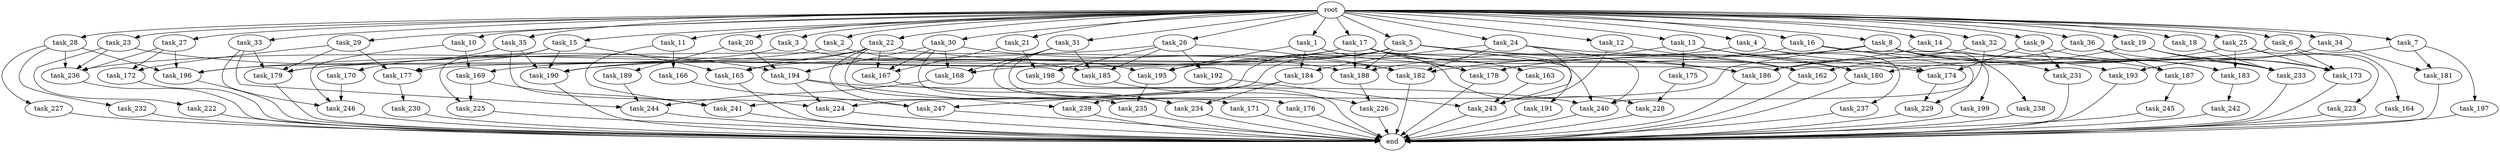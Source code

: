 digraph G {
  root [size="0.000000"];
  task_11 [size="1024.000000"];
  task_234 [size="1529008357376.000000"];
  task_239 [size="635655159808.000000"];
  task_233 [size="1589137899520.000000"];
  task_185 [size="1460288880640.000000"];
  task_2 [size="1024.000000"];
  task_182 [size="2250562863104.000000"];
  task_165 [size="1460288880640.000000"];
  task_164 [size="549755813888.000000"];
  task_23 [size="1024.000000"];
  task_35 [size="1024.000000"];
  task_162 [size="936302870528.000000"];
  task_33 [size="1024.000000"];
  task_176 [size="549755813888.000000"];
  task_231 [size="498216206336.000000"];
  task_14 [size="1024.000000"];
  task_178 [size="876173328384.000000"];
  task_3 [size="1024.000000"];
  task_236 [size="1322849927168.000000"];
  task_226 [size="1408749273088.000000"];
  task_196 [size="1675037245440.000000"];
  task_225 [size="249108103168.000000"];
  task_187 [size="523986010112.000000"];
  task_228 [size="730144440320.000000"];
  task_28 [size="1024.000000"];
  end [size="0.000000"];
  task_173 [size="1855425871872.000000"];
  task_22 [size="1024.000000"];
  task_21 [size="1024.000000"];
  task_242 [size="34359738368.000000"];
  task_5 [size="1024.000000"];
  task_167 [size="2087354105856.000000"];
  task_30 [size="1024.000000"];
  task_179 [size="1254130450432.000000"];
  task_193 [size="764504178688.000000"];
  task_224 [size="979252543488.000000"];
  task_183 [size="1357209665536.000000"];
  task_9 [size="1024.000000"];
  task_244 [size="1460288880640.000000"];
  task_168 [size="1666447310848.000000"];
  task_27 [size="1024.000000"];
  task_238 [size="420906795008.000000"];
  task_195 [size="283467841536.000000"];
  task_223 [size="858993459200.000000"];
  task_20 [size="1024.000000"];
  task_166 [size="420906795008.000000"];
  task_199 [size="420906795008.000000"];
  task_245 [size="214748364800.000000"];
  task_194 [size="1382979469312.000000"];
  task_197 [size="214748364800.000000"];
  task_247 [size="1529008357376.000000"];
  task_246 [size="1322849927168.000000"];
  task_227 [size="549755813888.000000"];
  task_230 [size="420906795008.000000"];
  task_186 [size="1967095021568.000000"];
  task_198 [size="1391569403904.000000"];
  task_163 [size="420906795008.000000"];
  task_172 [size="523986010112.000000"];
  task_175 [size="309237645312.000000"];
  task_188 [size="2087354105856.000000"];
  task_8 [size="1024.000000"];
  task_191 [size="549755813888.000000"];
  task_15 [size="1024.000000"];
  task_24 [size="1024.000000"];
  task_232 [size="549755813888.000000"];
  task_31 [size="1024.000000"];
  task_12 [size="1024.000000"];
  task_32 [size="1024.000000"];
  task_222 [size="137438953472.000000"];
  task_189 [size="549755813888.000000"];
  task_171 [size="549755813888.000000"];
  task_243 [size="1726576852992.000000"];
  task_10 [size="1024.000000"];
  task_29 [size="1024.000000"];
  task_241 [size="1005022347264.000000"];
  task_1 [size="1024.000000"];
  task_34 [size="1024.000000"];
  task_192 [size="695784701952.000000"];
  task_4 [size="1024.000000"];
  task_13 [size="1024.000000"];
  task_36 [size="1024.000000"];
  task_170 [size="214748364800.000000"];
  task_235 [size="833223655424.000000"];
  task_16 [size="1024.000000"];
  task_181 [size="429496729600.000000"];
  task_177 [size="1073741824000.000000"];
  task_18 [size="1024.000000"];
  task_26 [size="1024.000000"];
  task_180 [size="1168231104512.000000"];
  task_25 [size="1024.000000"];
  task_19 [size="1024.000000"];
  task_229 [size="523986010112.000000"];
  task_169 [size="1099511627776.000000"];
  task_184 [size="584115552256.000000"];
  task_17 [size="1024.000000"];
  task_190 [size="1262720385024.000000"];
  task_237 [size="137438953472.000000"];
  task_240 [size="1322849927168.000000"];
  task_6 [size="1024.000000"];
  task_7 [size="1024.000000"];
  task_174 [size="523986010112.000000"];

  root -> task_11 [size="1.000000"];
  root -> task_28 [size="1.000000"];
  root -> task_10 [size="1.000000"];
  root -> task_20 [size="1.000000"];
  root -> task_2 [size="1.000000"];
  root -> task_4 [size="1.000000"];
  root -> task_13 [size="1.000000"];
  root -> task_21 [size="1.000000"];
  root -> task_16 [size="1.000000"];
  root -> task_22 [size="1.000000"];
  root -> task_15 [size="1.000000"];
  root -> task_36 [size="1.000000"];
  root -> task_33 [size="1.000000"];
  root -> task_1 [size="1.000000"];
  root -> task_5 [size="1.000000"];
  root -> task_14 [size="1.000000"];
  root -> task_18 [size="1.000000"];
  root -> task_26 [size="1.000000"];
  root -> task_25 [size="1.000000"];
  root -> task_24 [size="1.000000"];
  root -> task_9 [size="1.000000"];
  root -> task_23 [size="1.000000"];
  root -> task_3 [size="1.000000"];
  root -> task_19 [size="1.000000"];
  root -> task_27 [size="1.000000"];
  root -> task_35 [size="1.000000"];
  root -> task_17 [size="1.000000"];
  root -> task_31 [size="1.000000"];
  root -> task_12 [size="1.000000"];
  root -> task_32 [size="1.000000"];
  root -> task_34 [size="1.000000"];
  root -> task_6 [size="1.000000"];
  root -> task_30 [size="1.000000"];
  root -> task_8 [size="1.000000"];
  root -> task_7 [size="1.000000"];
  root -> task_29 [size="1.000000"];
  task_11 -> task_241 [size="411041792.000000"];
  task_11 -> task_166 [size="411041792.000000"];
  task_234 -> end [size="1.000000"];
  task_239 -> end [size="1.000000"];
  task_233 -> end [size="1.000000"];
  task_185 -> task_226 [size="536870912.000000"];
  task_2 -> task_179 [size="33554432.000000"];
  task_2 -> task_195 [size="33554432.000000"];
  task_182 -> end [size="1.000000"];
  task_165 -> end [size="1.000000"];
  task_164 -> end [size="1.000000"];
  task_23 -> task_194 [size="134217728.000000"];
  task_23 -> task_236 [size="134217728.000000"];
  task_23 -> task_222 [size="134217728.000000"];
  task_35 -> task_224 [size="209715200.000000"];
  task_35 -> task_190 [size="209715200.000000"];
  task_35 -> task_170 [size="209715200.000000"];
  task_162 -> end [size="1.000000"];
  task_33 -> task_179 [size="679477248.000000"];
  task_33 -> task_244 [size="679477248.000000"];
  task_33 -> task_246 [size="679477248.000000"];
  task_176 -> end [size="1.000000"];
  task_231 -> end [size="1.000000"];
  task_14 -> task_183 [size="411041792.000000"];
  task_14 -> task_178 [size="411041792.000000"];
  task_178 -> end [size="1.000000"];
  task_3 -> task_196 [size="209715200.000000"];
  task_3 -> task_185 [size="209715200.000000"];
  task_236 -> end [size="1.000000"];
  task_226 -> end [size="1.000000"];
  task_196 -> end [size="1.000000"];
  task_225 -> end [size="1.000000"];
  task_187 -> task_245 [size="209715200.000000"];
  task_228 -> end [size="1.000000"];
  task_28 -> task_227 [size="536870912.000000"];
  task_28 -> task_196 [size="536870912.000000"];
  task_28 -> task_236 [size="536870912.000000"];
  task_28 -> task_232 [size="536870912.000000"];
  task_173 -> end [size="1.000000"];
  task_22 -> task_235 [size="679477248.000000"];
  task_22 -> task_247 [size="679477248.000000"];
  task_22 -> task_190 [size="679477248.000000"];
  task_22 -> task_188 [size="679477248.000000"];
  task_22 -> task_167 [size="679477248.000000"];
  task_22 -> task_165 [size="679477248.000000"];
  task_21 -> task_167 [size="679477248.000000"];
  task_21 -> task_198 [size="679477248.000000"];
  task_242 -> end [size="1.000000"];
  task_5 -> task_186 [size="536870912.000000"];
  task_5 -> task_191 [size="536870912.000000"];
  task_5 -> task_180 [size="536870912.000000"];
  task_5 -> task_188 [size="536870912.000000"];
  task_5 -> task_162 [size="536870912.000000"];
  task_5 -> task_241 [size="536870912.000000"];
  task_5 -> task_169 [size="536870912.000000"];
  task_5 -> task_224 [size="536870912.000000"];
  task_5 -> task_165 [size="536870912.000000"];
  task_167 -> task_234 [size="679477248.000000"];
  task_30 -> task_168 [size="679477248.000000"];
  task_30 -> task_182 [size="679477248.000000"];
  task_30 -> task_167 [size="679477248.000000"];
  task_30 -> task_234 [size="679477248.000000"];
  task_30 -> task_194 [size="679477248.000000"];
  task_179 -> end [size="1.000000"];
  task_193 -> end [size="1.000000"];
  task_224 -> end [size="1.000000"];
  task_183 -> task_242 [size="33554432.000000"];
  task_9 -> task_183 [size="75497472.000000"];
  task_9 -> task_174 [size="75497472.000000"];
  task_9 -> task_231 [size="75497472.000000"];
  task_244 -> end [size="1.000000"];
  task_168 -> task_244 [size="536870912.000000"];
  task_27 -> task_172 [size="209715200.000000"];
  task_27 -> task_196 [size="209715200.000000"];
  task_27 -> task_236 [size="209715200.000000"];
  task_238 -> end [size="1.000000"];
  task_195 -> task_235 [size="134217728.000000"];
  task_223 -> end [size="1.000000"];
  task_20 -> task_194 [size="536870912.000000"];
  task_20 -> task_189 [size="536870912.000000"];
  task_166 -> task_247 [size="679477248.000000"];
  task_199 -> end [size="1.000000"];
  task_245 -> end [size="1.000000"];
  task_194 -> task_239 [size="209715200.000000"];
  task_194 -> task_224 [size="209715200.000000"];
  task_194 -> task_240 [size="209715200.000000"];
  task_197 -> end [size="1.000000"];
  task_247 -> end [size="1.000000"];
  task_246 -> end [size="1.000000"];
  task_227 -> end [size="1.000000"];
  task_230 -> end [size="1.000000"];
  task_186 -> end [size="1.000000"];
  task_198 -> end [size="1.000000"];
  task_163 -> task_243 [size="536870912.000000"];
  task_172 -> end [size="1.000000"];
  task_175 -> task_228 [size="679477248.000000"];
  task_188 -> task_226 [size="838860800.000000"];
  task_8 -> task_238 [size="411041792.000000"];
  task_8 -> task_239 [size="411041792.000000"];
  task_8 -> task_233 [size="411041792.000000"];
  task_8 -> task_199 [size="411041792.000000"];
  task_8 -> task_188 [size="411041792.000000"];
  task_8 -> task_231 [size="411041792.000000"];
  task_191 -> end [size="1.000000"];
  task_15 -> task_225 [size="209715200.000000"];
  task_15 -> task_177 [size="209715200.000000"];
  task_15 -> task_165 [size="209715200.000000"];
  task_15 -> task_190 [size="209715200.000000"];
  task_24 -> task_193 [size="536870912.000000"];
  task_24 -> task_182 [size="536870912.000000"];
  task_24 -> task_243 [size="536870912.000000"];
  task_24 -> task_240 [size="536870912.000000"];
  task_24 -> task_184 [size="536870912.000000"];
  task_232 -> end [size="1.000000"];
  task_31 -> task_168 [size="536870912.000000"];
  task_31 -> task_176 [size="536870912.000000"];
  task_31 -> task_185 [size="536870912.000000"];
  task_31 -> task_171 [size="536870912.000000"];
  task_12 -> task_243 [size="75497472.000000"];
  task_12 -> task_162 [size="75497472.000000"];
  task_32 -> task_186 [size="134217728.000000"];
  task_32 -> task_173 [size="134217728.000000"];
  task_32 -> task_240 [size="134217728.000000"];
  task_222 -> end [size="1.000000"];
  task_189 -> task_244 [size="209715200.000000"];
  task_171 -> end [size="1.000000"];
  task_243 -> end [size="1.000000"];
  task_10 -> task_169 [size="536870912.000000"];
  task_10 -> task_246 [size="536870912.000000"];
  task_29 -> task_172 [size="301989888.000000"];
  task_29 -> task_179 [size="301989888.000000"];
  task_29 -> task_177 [size="301989888.000000"];
  task_241 -> end [size="1.000000"];
  task_1 -> task_228 [size="33554432.000000"];
  task_1 -> task_195 [size="33554432.000000"];
  task_1 -> task_178 [size="33554432.000000"];
  task_1 -> task_184 [size="33554432.000000"];
  task_34 -> task_193 [size="209715200.000000"];
  task_34 -> task_181 [size="209715200.000000"];
  task_192 -> task_243 [size="536870912.000000"];
  task_4 -> task_174 [size="134217728.000000"];
  task_4 -> task_237 [size="134217728.000000"];
  task_4 -> task_190 [size="134217728.000000"];
  task_13 -> task_175 [size="301989888.000000"];
  task_13 -> task_180 [size="301989888.000000"];
  task_13 -> task_174 [size="301989888.000000"];
  task_13 -> task_182 [size="301989888.000000"];
  task_36 -> task_233 [size="301989888.000000"];
  task_36 -> task_187 [size="301989888.000000"];
  task_36 -> task_162 [size="301989888.000000"];
  task_170 -> task_246 [size="75497472.000000"];
  task_235 -> end [size="1.000000"];
  task_16 -> task_229 [size="209715200.000000"];
  task_16 -> task_195 [size="209715200.000000"];
  task_16 -> task_187 [size="209715200.000000"];
  task_181 -> end [size="1.000000"];
  task_177 -> task_230 [size="411041792.000000"];
  task_18 -> task_233 [size="536870912.000000"];
  task_26 -> task_196 [size="679477248.000000"];
  task_26 -> task_182 [size="679477248.000000"];
  task_26 -> task_185 [size="679477248.000000"];
  task_26 -> task_198 [size="679477248.000000"];
  task_26 -> task_192 [size="679477248.000000"];
  task_180 -> end [size="1.000000"];
  task_25 -> task_186 [size="838860800.000000"];
  task_25 -> task_173 [size="838860800.000000"];
  task_25 -> task_183 [size="838860800.000000"];
  task_25 -> task_223 [size="838860800.000000"];
  task_19 -> task_173 [size="301989888.000000"];
  task_19 -> task_180 [size="301989888.000000"];
  task_19 -> task_233 [size="301989888.000000"];
  task_229 -> end [size="1.000000"];
  task_169 -> task_241 [size="33554432.000000"];
  task_169 -> task_225 [size="33554432.000000"];
  task_184 -> task_234 [size="134217728.000000"];
  task_184 -> task_247 [size="134217728.000000"];
  task_17 -> task_186 [size="411041792.000000"];
  task_17 -> task_188 [size="411041792.000000"];
  task_17 -> task_178 [size="411041792.000000"];
  task_17 -> task_163 [size="411041792.000000"];
  task_17 -> task_168 [size="411041792.000000"];
  task_17 -> task_240 [size="411041792.000000"];
  task_17 -> task_236 [size="411041792.000000"];
  task_190 -> end [size="1.000000"];
  task_237 -> end [size="1.000000"];
  task_240 -> end [size="1.000000"];
  task_6 -> task_164 [size="536870912.000000"];
  task_6 -> task_173 [size="536870912.000000"];
  task_6 -> task_177 [size="536870912.000000"];
  task_7 -> task_179 [size="209715200.000000"];
  task_7 -> task_181 [size="209715200.000000"];
  task_7 -> task_197 [size="209715200.000000"];
  task_174 -> task_229 [size="301989888.000000"];
}
